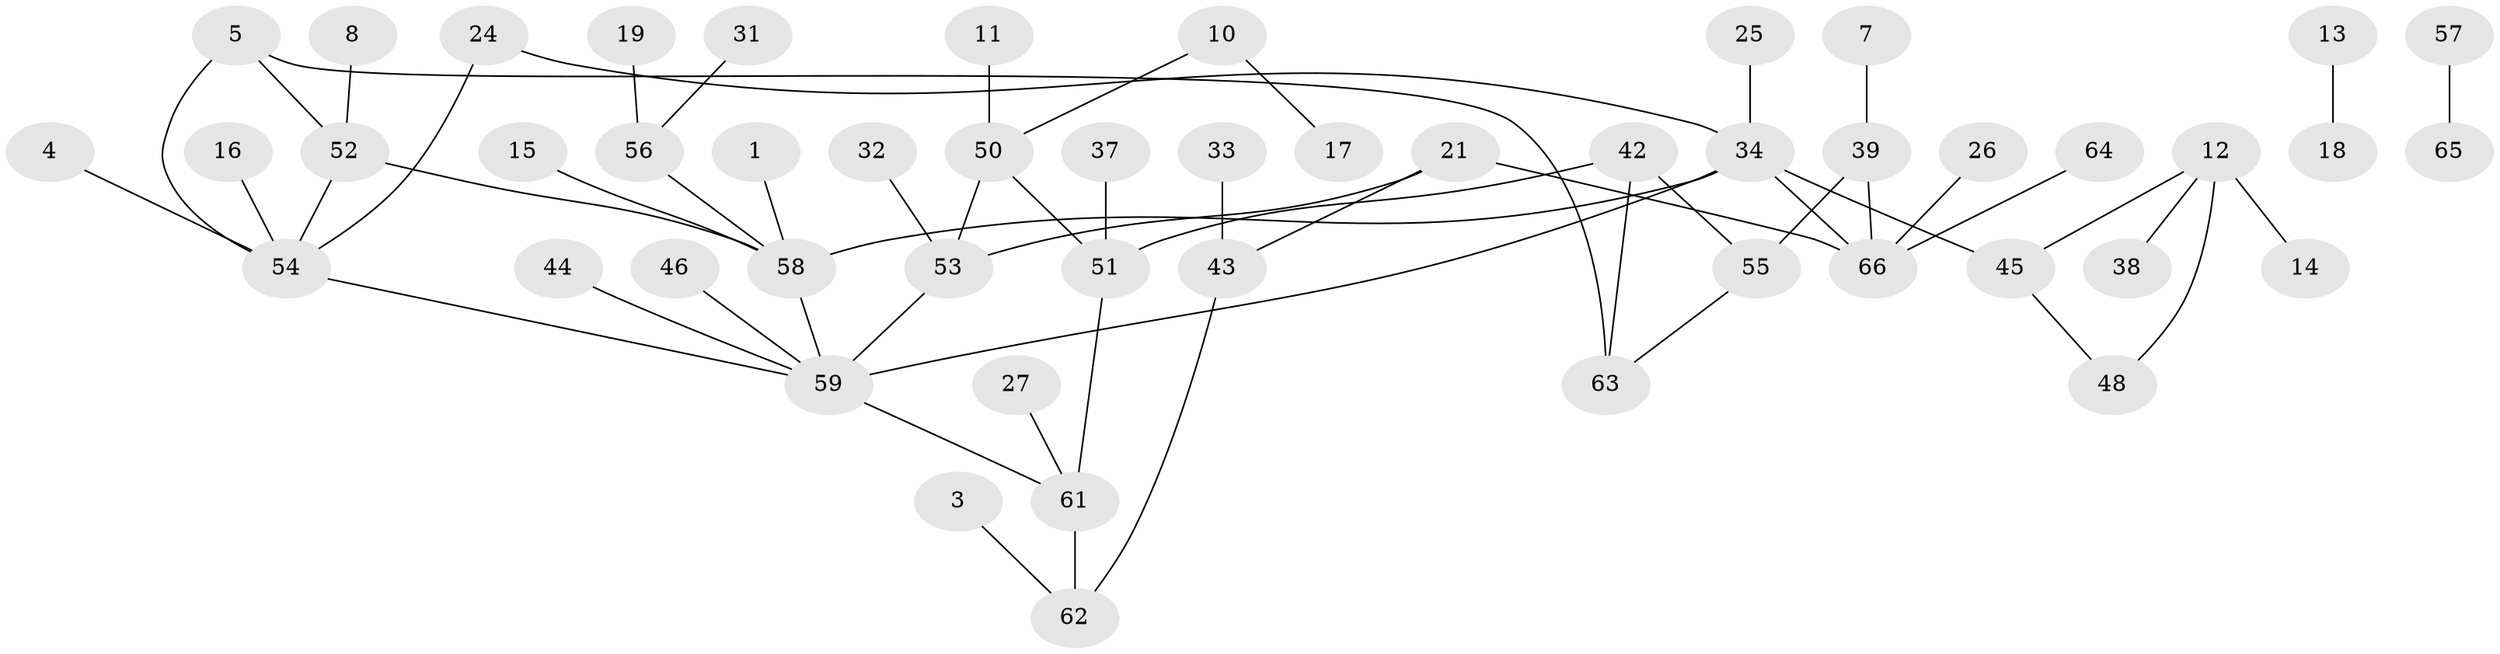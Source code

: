 // original degree distribution, {2: 0.2556390977443609, 1: 0.3684210526315789, 0: 0.10526315789473684, 3: 0.12781954887218044, 4: 0.10526315789473684, 6: 0.007518796992481203, 5: 0.03007518796992481}
// Generated by graph-tools (version 1.1) at 2025/25/03/09/25 03:25:14]
// undirected, 50 vertices, 58 edges
graph export_dot {
graph [start="1"]
  node [color=gray90,style=filled];
  1;
  3;
  4;
  5;
  7;
  8;
  10;
  11;
  12;
  13;
  14;
  15;
  16;
  17;
  18;
  19;
  21;
  24;
  25;
  26;
  27;
  31;
  32;
  33;
  34;
  37;
  38;
  39;
  42;
  43;
  44;
  45;
  46;
  48;
  50;
  51;
  52;
  53;
  54;
  55;
  56;
  57;
  58;
  59;
  61;
  62;
  63;
  64;
  65;
  66;
  1 -- 58 [weight=1.0];
  3 -- 62 [weight=1.0];
  4 -- 54 [weight=1.0];
  5 -- 52 [weight=1.0];
  5 -- 54 [weight=1.0];
  5 -- 63 [weight=1.0];
  7 -- 39 [weight=1.0];
  8 -- 52 [weight=1.0];
  10 -- 17 [weight=1.0];
  10 -- 50 [weight=1.0];
  11 -- 50 [weight=1.0];
  12 -- 14 [weight=1.0];
  12 -- 38 [weight=1.0];
  12 -- 45 [weight=1.0];
  12 -- 48 [weight=1.0];
  13 -- 18 [weight=1.0];
  15 -- 58 [weight=1.0];
  16 -- 54 [weight=1.0];
  19 -- 56 [weight=1.0];
  21 -- 43 [weight=1.0];
  21 -- 53 [weight=1.0];
  21 -- 66 [weight=1.0];
  24 -- 34 [weight=1.0];
  24 -- 54 [weight=1.0];
  25 -- 34 [weight=1.0];
  26 -- 66 [weight=1.0];
  27 -- 61 [weight=1.0];
  31 -- 56 [weight=1.0];
  32 -- 53 [weight=1.0];
  33 -- 43 [weight=1.0];
  34 -- 45 [weight=1.0];
  34 -- 58 [weight=1.0];
  34 -- 59 [weight=2.0];
  34 -- 66 [weight=1.0];
  37 -- 51 [weight=1.0];
  39 -- 55 [weight=1.0];
  39 -- 66 [weight=1.0];
  42 -- 51 [weight=1.0];
  42 -- 55 [weight=1.0];
  42 -- 63 [weight=1.0];
  43 -- 62 [weight=1.0];
  44 -- 59 [weight=1.0];
  45 -- 48 [weight=1.0];
  46 -- 59 [weight=1.0];
  50 -- 51 [weight=1.0];
  50 -- 53 [weight=1.0];
  51 -- 61 [weight=1.0];
  52 -- 54 [weight=1.0];
  52 -- 58 [weight=1.0];
  53 -- 59 [weight=1.0];
  54 -- 59 [weight=1.0];
  55 -- 63 [weight=1.0];
  56 -- 58 [weight=1.0];
  57 -- 65 [weight=1.0];
  58 -- 59 [weight=1.0];
  59 -- 61 [weight=1.0];
  61 -- 62 [weight=1.0];
  64 -- 66 [weight=1.0];
}
